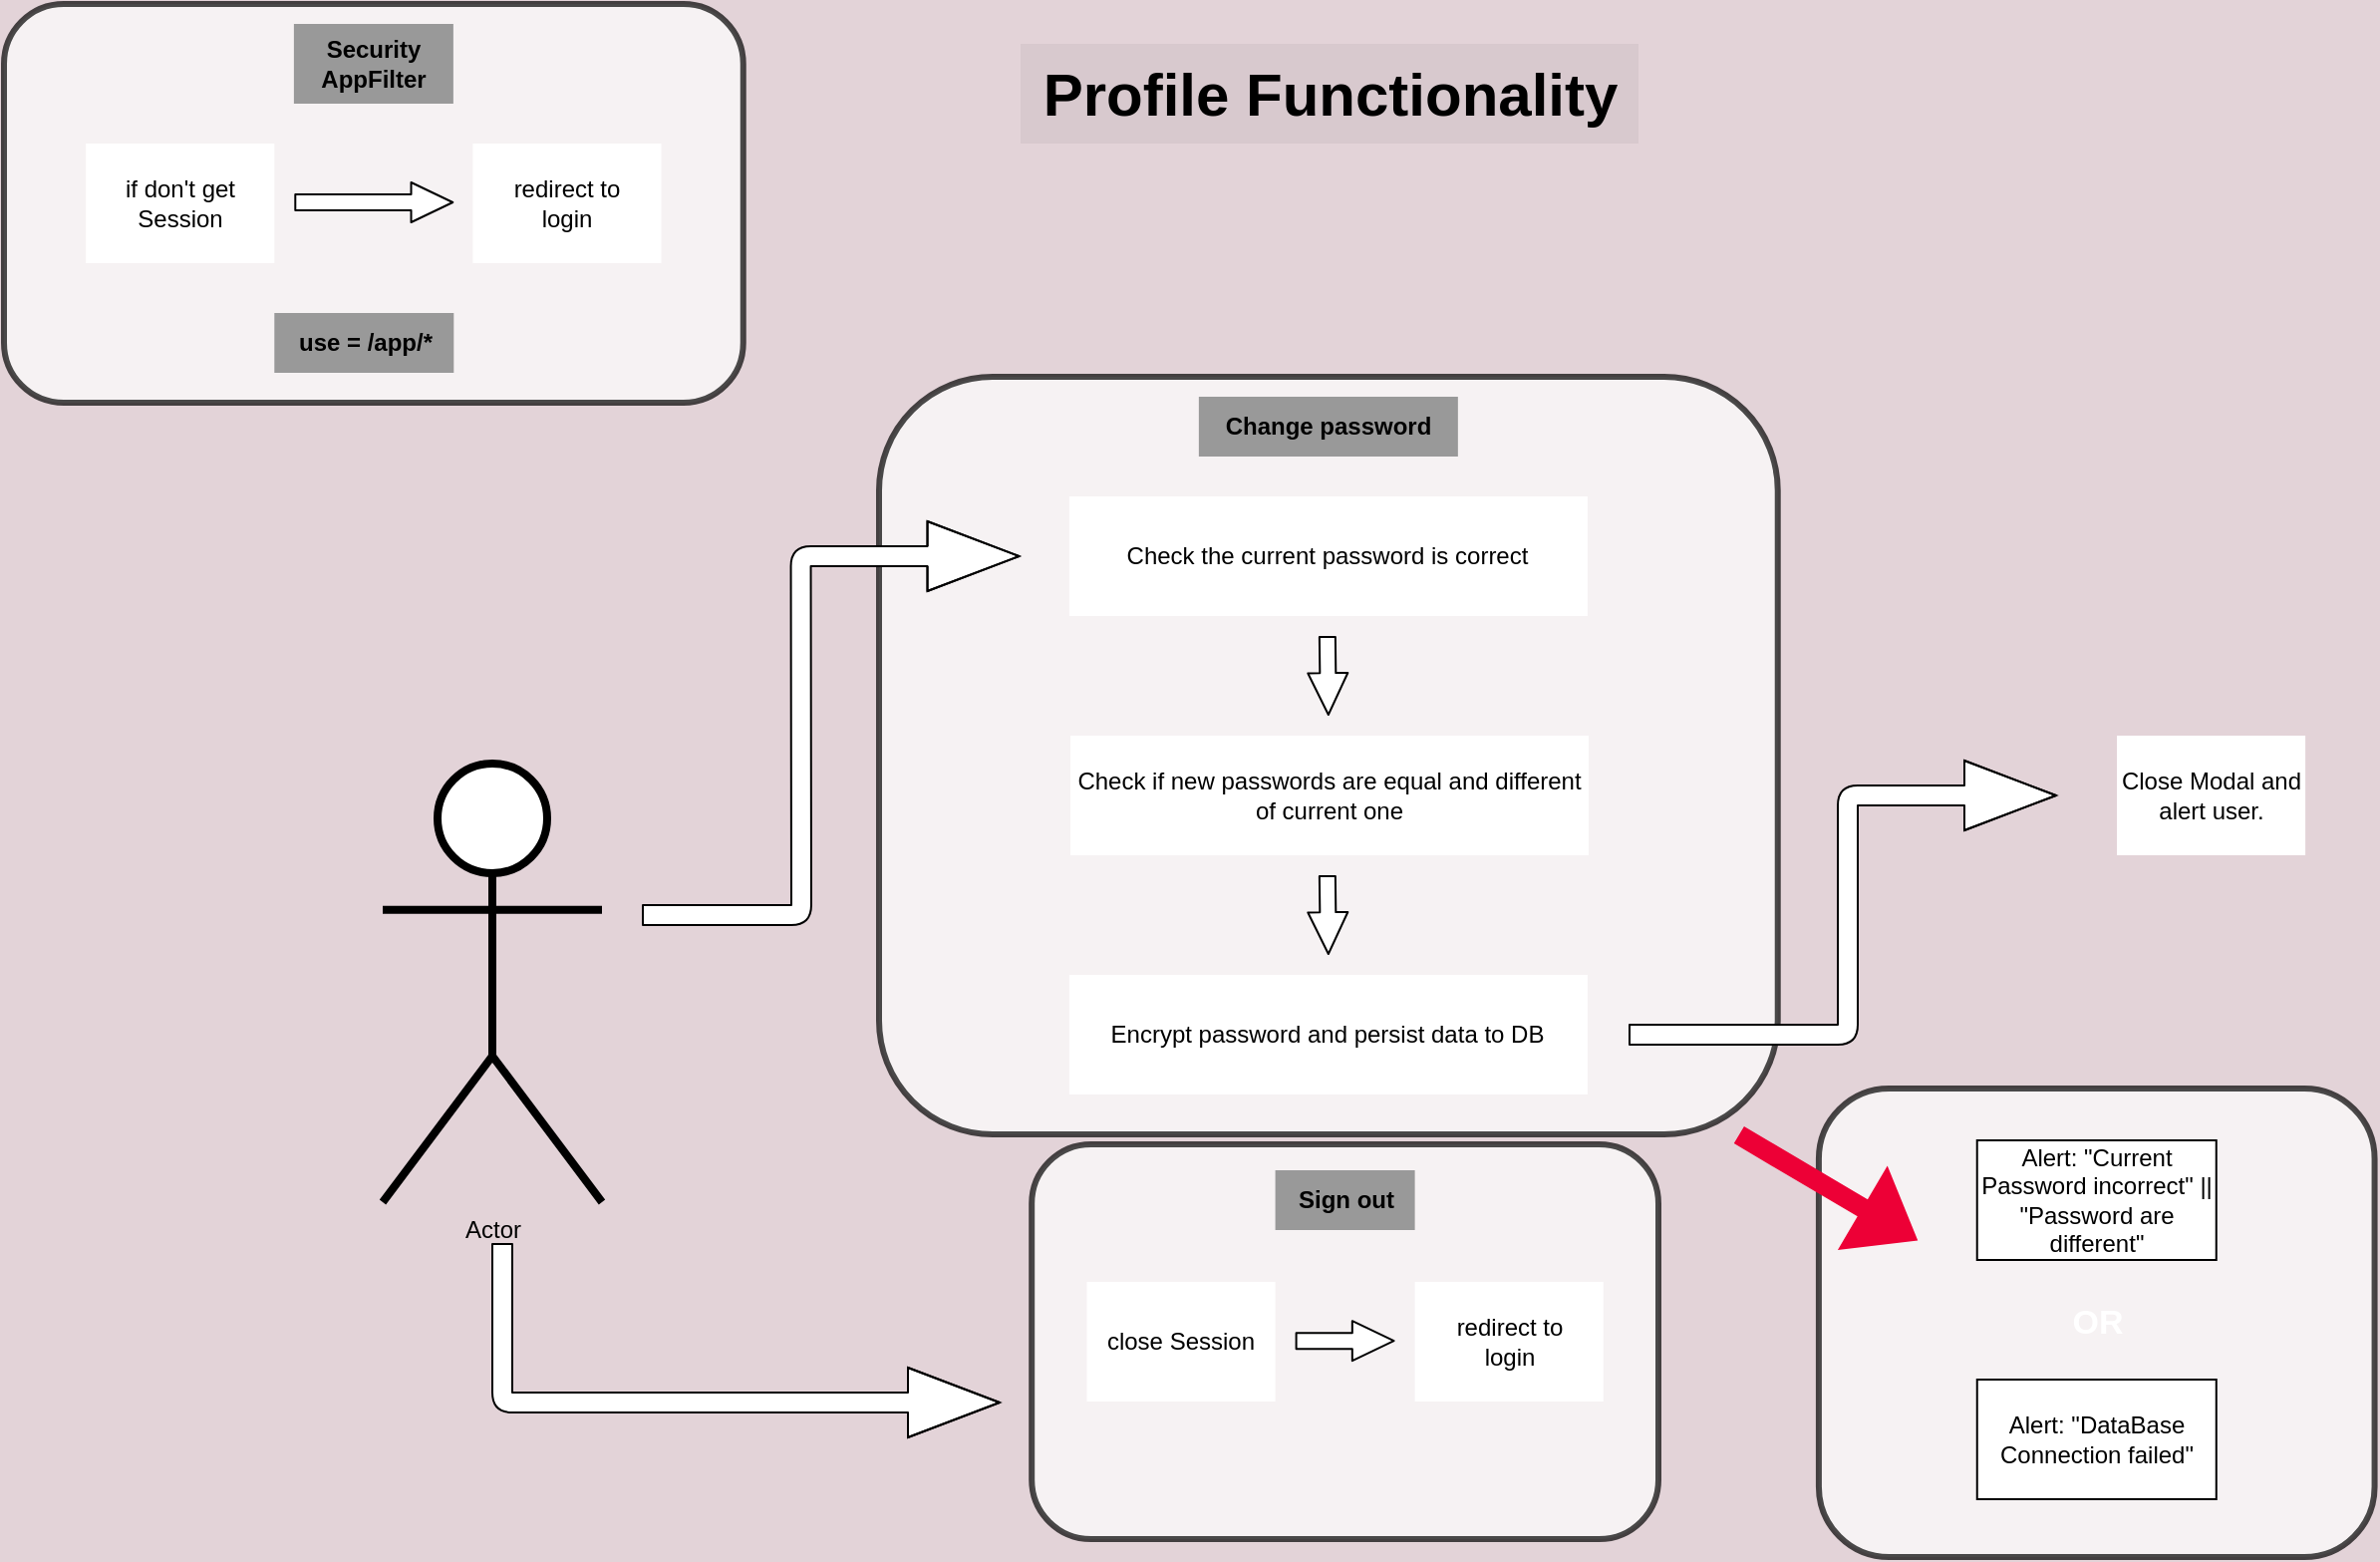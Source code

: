 <mxfile>
    <diagram id="Pwh17KiYS3t1jNNCGKba" name="Page-1">
        <mxGraphModel dx="2475" dy="932" grid="1" gridSize="10" guides="1" tooltips="1" connect="1" arrows="1" fold="1" page="1" pageScale="1" pageWidth="300" pageHeight="400" background="#E3D3D8" math="0" shadow="0">
            <root>
                <mxCell id="0"/>
                <mxCell id="1" parent="0"/>
                <mxCell id="67" value="&lt;font style=&quot;font-size: 30px;&quot; color=&quot;#000000&quot;&gt;Profile Functionality&lt;br&gt;&lt;/font&gt;" style="text;html=1;align=center;verticalAlign=middle;resizable=0;points=[];autosize=1;strokeColor=none;fillColor=#d8c9ce;shadow=0;strokeWidth=3;fontStyle=1" parent="1" vertex="1">
                    <mxGeometry x="-600" y="220" width="310" height="50" as="geometry"/>
                </mxCell>
                <mxCell id="103" value="" style="rounded=1;whiteSpace=wrap;html=1;shadow=0;strokeWidth=3;fontColor=#000000;opacity=70;" parent="1" vertex="1">
                    <mxGeometry x="-1110" y="200" width="370.87" height="200" as="geometry"/>
                </mxCell>
                <mxCell id="106" value="&lt;b&gt;Security&lt;br&gt;AppFilter&lt;br&gt;&lt;/b&gt;" style="text;html=1;align=center;verticalAlign=middle;resizable=0;points=[];autosize=1;strokeColor=none;fillColor=#999999;fontColor=#000000;labelBackgroundColor=none;labelBorderColor=none;" parent="1" vertex="1">
                    <mxGeometry x="-964.56" y="210" width="80" height="40" as="geometry"/>
                </mxCell>
                <mxCell id="108" value="if don't get Session" style="rounded=0;whiteSpace=wrap;html=1;strokeColor=none;strokeWidth=4;" parent="1" vertex="1">
                    <mxGeometry x="-1068.91" y="270" width="94.56" height="60" as="geometry"/>
                </mxCell>
                <mxCell id="109" value="" style="shape=flexArrow;endArrow=classic;html=1;fillColor=default;endWidth=11;endSize=6.63;width=8;" parent="1" edge="1">
                    <mxGeometry width="50" height="50" relative="1" as="geometry">
                        <mxPoint x="-964.35" y="299.5" as="sourcePoint"/>
                        <mxPoint x="-884.35" y="299.5" as="targetPoint"/>
                    </mxGeometry>
                </mxCell>
                <mxCell id="111" value="redirect to&lt;br&gt;login" style="rounded=0;whiteSpace=wrap;html=1;strokeColor=none;strokeWidth=4;" parent="1" vertex="1">
                    <mxGeometry x="-874.79" y="270" width="94.56" height="60" as="geometry"/>
                </mxCell>
                <mxCell id="119" value="&lt;b&gt;use = /app/*&lt;br&gt;&lt;/b&gt;" style="text;html=1;align=center;verticalAlign=middle;resizable=0;points=[];autosize=1;strokeColor=none;fillColor=#999999;fontColor=#000000;labelBackgroundColor=none;labelBorderColor=none;" parent="1" vertex="1">
                    <mxGeometry x="-974.35" y="355" width="90" height="30" as="geometry"/>
                </mxCell>
                <mxCell id="130" value="" style="rounded=1;whiteSpace=wrap;html=1;shadow=0;strokeWidth=3;fontColor=#000000;opacity=70;" parent="1" vertex="1">
                    <mxGeometry x="-671" y="387" width="450.87" height="380" as="geometry"/>
                </mxCell>
                <mxCell id="131" value="Actor" style="shape=umlActor;verticalLabelPosition=bottom;verticalAlign=top;html=1;outlineConnect=0;strokeColor=#000000;strokeWidth=4;fontColor=#000000;" parent="1" vertex="1">
                    <mxGeometry x="-920" y="581" width="110" height="220" as="geometry"/>
                </mxCell>
                <mxCell id="132" value="Check the current password is correct" style="rounded=0;whiteSpace=wrap;html=1;strokeColor=none;strokeWidth=4;" parent="1" vertex="1">
                    <mxGeometry x="-575.57" y="447" width="260" height="60" as="geometry"/>
                </mxCell>
                <mxCell id="133" value="" style="shape=flexArrow;endArrow=classic;html=1;fillColor=default;endWidth=11;endSize=6.63;width=8;" parent="1" edge="1">
                    <mxGeometry width="50" height="50" relative="1" as="geometry">
                        <mxPoint x="-446.07" y="517" as="sourcePoint"/>
                        <mxPoint x="-445.57" y="557" as="targetPoint"/>
                    </mxGeometry>
                </mxCell>
                <mxCell id="134" value="" style="shape=flexArrow;endArrow=classic;html=1;fillColor=default;endWidth=11;endSize=6.63;width=8;" parent="1" edge="1">
                    <mxGeometry width="50" height="50" relative="1" as="geometry">
                        <mxPoint x="-446.07" y="637" as="sourcePoint"/>
                        <mxPoint x="-445.57" y="677" as="targetPoint"/>
                    </mxGeometry>
                </mxCell>
                <mxCell id="135" value="Check if new passwords are equal and different of current one" style="rounded=0;whiteSpace=wrap;html=1;strokeColor=none;strokeWidth=4;" parent="1" vertex="1">
                    <mxGeometry x="-575.0" y="567" width="260" height="60" as="geometry"/>
                </mxCell>
                <mxCell id="136" value="Encrypt password and persist data to DB" style="rounded=0;whiteSpace=wrap;html=1;strokeColor=none;strokeWidth=4;" parent="1" vertex="1">
                    <mxGeometry x="-575.57" y="687" width="260" height="60" as="geometry"/>
                </mxCell>
                <mxCell id="137" value="&lt;b&gt;Change password&lt;br&gt;&lt;/b&gt;" style="text;html=1;align=center;verticalAlign=middle;resizable=0;points=[];autosize=1;strokeColor=none;fillColor=#999999;fontColor=#000000;labelBackgroundColor=none;labelBorderColor=none;" parent="1" vertex="1">
                    <mxGeometry x="-510.57" y="397" width="130" height="30" as="geometry"/>
                </mxCell>
                <mxCell id="138" value="" style="shape=flexArrow;endArrow=classic;html=1;fillColor=default;endWidth=24;endSize=15;" parent="1" edge="1">
                    <mxGeometry width="50" height="50" relative="1" as="geometry">
                        <mxPoint x="-790" y="657" as="sourcePoint"/>
                        <mxPoint x="-600.23" y="477" as="targetPoint"/>
                        <Array as="points">
                            <mxPoint x="-710" y="657"/>
                            <mxPoint x="-710.23" y="477"/>
                        </Array>
                    </mxGeometry>
                </mxCell>
                <mxCell id="139" value="" style="shape=flexArrow;endArrow=classic;html=1;fillColor=default;endWidth=24;endSize=15;" parent="1" edge="1">
                    <mxGeometry width="50" height="50" relative="1" as="geometry">
                        <mxPoint x="-295" y="717" as="sourcePoint"/>
                        <mxPoint x="-80" y="597" as="targetPoint"/>
                        <Array as="points">
                            <mxPoint x="-185" y="717"/>
                            <mxPoint x="-185" y="597"/>
                        </Array>
                    </mxGeometry>
                </mxCell>
                <mxCell id="140" value="Close Modal and alert user." style="rounded=0;whiteSpace=wrap;html=1;strokeColor=none;strokeWidth=4;" parent="1" vertex="1">
                    <mxGeometry x="-50" y="567" width="94.56" height="60" as="geometry"/>
                </mxCell>
                <mxCell id="141" value="" style="rounded=1;whiteSpace=wrap;html=1;shadow=0;strokeWidth=3;fontColor=#000000;opacity=70;" parent="1" vertex="1">
                    <mxGeometry x="-199.54" y="744" width="278.83" height="235" as="geometry"/>
                </mxCell>
                <mxCell id="142" value="" style="shape=flexArrow;endArrow=classic;html=1;fillColor=#ED0036;strokeColor=none;endWidth=38;endSize=10.4;" parent="1" edge="1">
                    <mxGeometry width="50" height="50" relative="1" as="geometry">
                        <mxPoint x="-240" y="767" as="sourcePoint"/>
                        <mxPoint x="-149.43" y="820.5" as="targetPoint"/>
                    </mxGeometry>
                </mxCell>
                <mxCell id="143" value="Alert: &quot;Current Password incorrect&quot; || &quot;Password are different&quot;" style="rounded=0;whiteSpace=wrap;html=1;" parent="1" vertex="1">
                    <mxGeometry x="-120.13" y="770" width="120" height="60" as="geometry"/>
                </mxCell>
                <mxCell id="144" value="OR" style="text;html=1;align=center;verticalAlign=middle;resizable=0;points=[];autosize=1;strokeColor=none;fillColor=none;fontStyle=1;fontColor=#FFFFFF;fontSize=17;" parent="1" vertex="1">
                    <mxGeometry x="-85.13" y="846.5" width="50" height="30" as="geometry"/>
                </mxCell>
                <mxCell id="145" value="Alert: &quot;DataBase Connection failed&quot;" style="rounded=0;whiteSpace=wrap;html=1;" parent="1" vertex="1">
                    <mxGeometry x="-120.12" y="890" width="120" height="60" as="geometry"/>
                </mxCell>
                <mxCell id="146" value="" style="shape=flexArrow;endArrow=classic;html=1;fillColor=default;endWidth=24;endSize=15;" parent="1" edge="1">
                    <mxGeometry width="50" height="50" relative="1" as="geometry">
                        <mxPoint x="-860" y="821.5" as="sourcePoint"/>
                        <mxPoint x="-610" y="901.5" as="targetPoint"/>
                        <Array as="points">
                            <mxPoint x="-860" y="901.5"/>
                        </Array>
                    </mxGeometry>
                </mxCell>
                <mxCell id="147" value="&lt;span style=&quot;color: rgba(0, 0, 0, 0); font-family: monospace; font-size: 0px; text-align: start;&quot;&gt;%3CmxGraphModel%3E%3Croot%3E%3CmxCell%20id%3D%220%22%2F%3E%3CmxCell%20id%3D%221%22%20parent%3D%220%22%2F%3E%3CmxCell%20id%3D%222%22%20value%3D%22redirect%20to%26lt%3Bbr%26gt%3Bsign%20in%22%20style%3D%22rounded%3D0%3BwhiteSpace%3Dwrap%3Bhtml%3D1%3BstrokeColor%3Dnone%3BstrokeWidth%3D4%3B%22%20vertex%3D%221%22%20parent%3D%221%22%3E%3CmxGeometry%20x%3D%22537.15%22%20y%3D%22595%22%20width%3D%2294.56%22%20height%3D%2260%22%20as%3D%22geometry%22%2F%3E%3C%2FmxCell%3E%3C%2Froot%3E%3C%2FmxGraphModel%3E&lt;/span&gt;" style="rounded=1;whiteSpace=wrap;html=1;shadow=0;strokeWidth=3;fontColor=#000000;opacity=70;" parent="1" vertex="1">
                    <mxGeometry x="-594.4" y="772" width="314.4" height="198" as="geometry"/>
                </mxCell>
                <mxCell id="148" value="&lt;b&gt;Sign out&lt;br&gt;&lt;/b&gt;" style="text;html=1;align=center;verticalAlign=middle;resizable=0;points=[];autosize=1;strokeColor=none;fillColor=#999999;fontColor=#000000;labelBackgroundColor=none;labelBorderColor=none;" parent="1" vertex="1">
                    <mxGeometry x="-472.2" y="785" width="70" height="30" as="geometry"/>
                </mxCell>
                <mxCell id="149" value="close Session" style="rounded=0;whiteSpace=wrap;html=1;strokeColor=none;strokeWidth=4;" parent="1" vertex="1">
                    <mxGeometry x="-566.76" y="841" width="94.56" height="60" as="geometry"/>
                </mxCell>
                <mxCell id="150" value="" style="shape=flexArrow;endArrow=classic;html=1;fillColor=default;endWidth=11;endSize=6.63;width=8;" parent="1" edge="1">
                    <mxGeometry width="50" height="50" relative="1" as="geometry">
                        <mxPoint x="-462.2" y="870.58" as="sourcePoint"/>
                        <mxPoint x="-412.2" y="870.58" as="targetPoint"/>
                    </mxGeometry>
                </mxCell>
                <mxCell id="153" value="redirect to&lt;br&gt;login" style="rounded=0;whiteSpace=wrap;html=1;strokeColor=none;strokeWidth=4;" parent="1" vertex="1">
                    <mxGeometry x="-402.2" y="841" width="94.56" height="60" as="geometry"/>
                </mxCell>
            </root>
        </mxGraphModel>
    </diagram>
</mxfile>